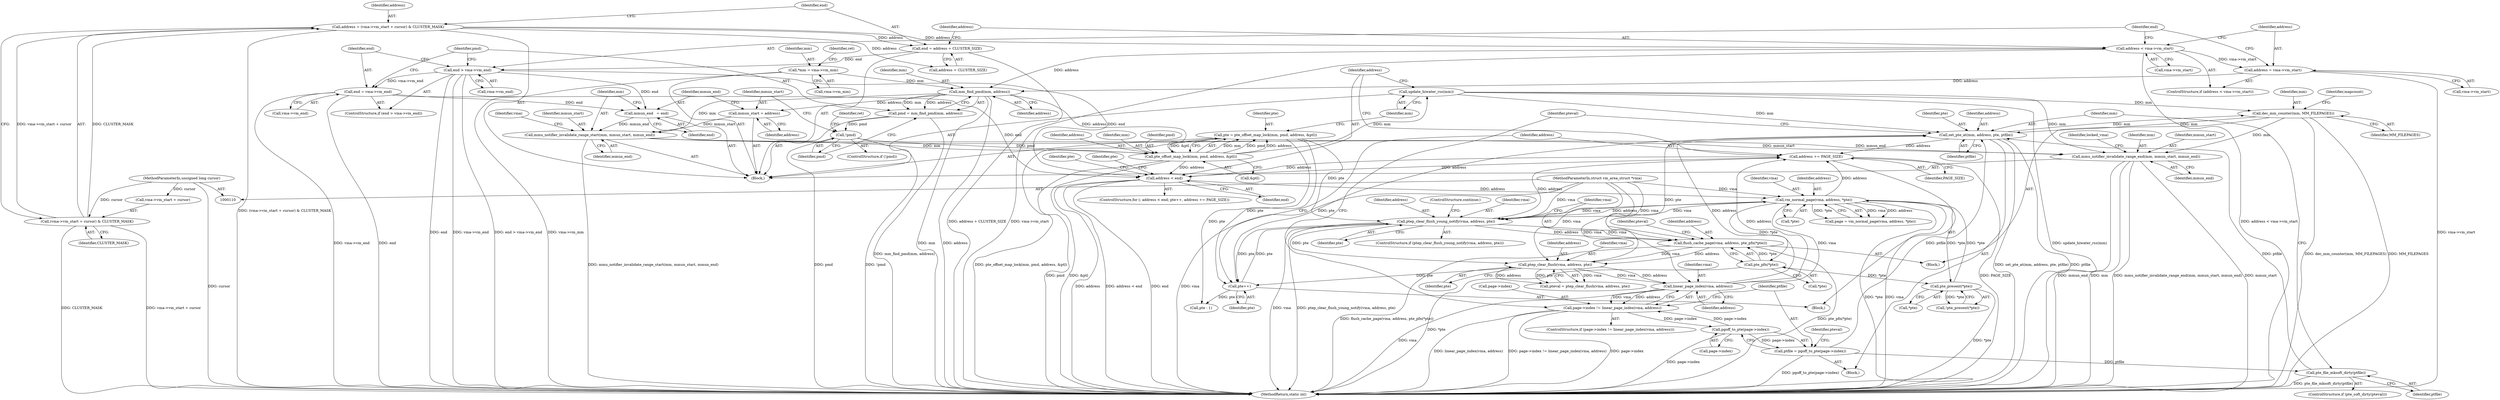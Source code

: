 digraph "0_linux_57e68e9cd65b4b8eb4045a1e0d0746458502554c_1@pointer" {
"1000338" [label="(Call,mmu_notifier_invalidate_range_end(mm, mmun_start, mmun_end))"];
"1000327" [label="(Call,dec_mm_counter(mm, MM_FILEPAGES))"];
"1000229" [label="(Call,update_hiwater_rss(mm))"];
"1000223" [label="(Call,pte_offset_map_lock(mm, pmd, address, &ptl))"];
"1000191" [label="(Call,mmu_notifier_invalidate_range_start(mm, mmun_start, mmun_end))"];
"1000177" [label="(Call,mm_find_pmd(mm, address))"];
"1000117" [label="(Call,*mm = vma->vm_mm)"];
"1000159" [label="(Call,address = vma->vm_start)"];
"1000154" [label="(Call,address < vma->vm_start)"];
"1000139" [label="(Call,address = (vma->vm_start + cursor) & CLUSTER_MASK)"];
"1000141" [label="(Call,(vma->vm_start + cursor) & CLUSTER_MASK)"];
"1000111" [label="(MethodParameterIn,unsigned long cursor)"];
"1000185" [label="(Call,mmun_start = address)"];
"1000188" [label="(Call,mmun_end   = end)"];
"1000165" [label="(Call,end > vma->vm_end)"];
"1000148" [label="(Call,end = address + CLUSTER_SIZE)"];
"1000170" [label="(Call,end = vma->vm_end)"];
"1000181" [label="(Call,!pmd)"];
"1000175" [label="(Call,pmd = mm_find_pmd(mm, address))"];
"1000313" [label="(Call,set_pte_at(mm, address, pte, ptfile))"];
"1000297" [label="(Call,linear_page_index(vma, address))"];
"1000288" [label="(Call,ptep_clear_flush(vma, address, pte))"];
"1000280" [label="(Call,flush_cache_page(vma, address, pte_pfn(*pte)))"];
"1000275" [label="(Call,ptep_clear_flush_young_notify(vma, address, pte))"];
"1000250" [label="(Call,vm_normal_page(vma, address, *pte))"];
"1000113" [label="(MethodParameterIn,struct vm_area_struct *vma)"];
"1000232" [label="(Call,address < end)"];
"1000238" [label="(Call,address += PAGE_SIZE)"];
"1000244" [label="(Call,pte_present(*pte))"];
"1000283" [label="(Call,pte_pfn(*pte))"];
"1000236" [label="(Call,pte++)"];
"1000221" [label="(Call,pte = pte_offset_map_lock(mm, pmd, address, &ptl))"];
"1000311" [label="(Call,pte_file_mksoft_dirty(ptfile))"];
"1000302" [label="(Call,ptfile = pgoff_to_pte(page->index))"];
"1000304" [label="(Call,pgoff_to_pte(page->index))"];
"1000293" [label="(Call,page->index != linear_page_index(vma, address))"];
"1000288" [label="(Call,ptep_clear_flush(vma, address, pte))"];
"1000231" [label="(ControlStructure,for (; address < end; pte++, address += PAGE_SIZE))"];
"1000200" [label="(Identifier,vma)"];
"1000180" [label="(ControlStructure,if (!pmd))"];
"1000226" [label="(Identifier,address)"];
"1000171" [label="(Identifier,end)"];
"1000232" [label="(Call,address < end)"];
"1000339" [label="(Identifier,mm)"];
"1000327" [label="(Call,dec_mm_counter(mm, MM_FILEPAGES))"];
"1000177" [label="(Call,mm_find_pmd(mm, address))"];
"1000241" [label="(Block,)"];
"1000191" [label="(Call,mmu_notifier_invalidate_range_start(mm, mmun_start, mmun_end))"];
"1000161" [label="(Call,vma->vm_start)"];
"1000243" [label="(Call,!pte_present(*pte))"];
"1000290" [label="(Identifier,address)"];
"1000298" [label="(Identifier,vma)"];
"1000224" [label="(Identifier,mm)"];
"1000253" [label="(Call,*pte)"];
"1000147" [label="(Identifier,CLUSTER_MASK)"];
"1000341" [label="(Identifier,mmun_end)"];
"1000117" [label="(Call,*mm = vma->vm_mm)"];
"1000282" [label="(Identifier,address)"];
"1000140" [label="(Identifier,address)"];
"1000292" [label="(ControlStructure,if (page->index != linear_page_index(vma, address)))"];
"1000284" [label="(Call,*pte)"];
"1000302" [label="(Call,ptfile = pgoff_to_pte(page->index))"];
"1000274" [label="(ControlStructure,if (ptep_clear_flush_young_notify(vma, address, pte)))"];
"1000156" [label="(Call,vma->vm_start)"];
"1000299" [label="(Identifier,address)"];
"1000279" [label="(ControlStructure,continue;)"];
"1000222" [label="(Identifier,pte)"];
"1000113" [label="(MethodParameterIn,struct vm_area_struct *vma)"];
"1000283" [label="(Call,pte_pfn(*pte))"];
"1000185" [label="(Call,mmun_start = address)"];
"1000227" [label="(Call,&ptl)"];
"1000245" [label="(Call,*pte)"];
"1000181" [label="(Call,!pmd)"];
"1000119" [label="(Call,vma->vm_mm)"];
"1000133" [label="(Identifier,ret)"];
"1000164" [label="(ControlStructure,if (end > vma->vm_end))"];
"1000154" [label="(Call,address < vma->vm_start)"];
"1000170" [label="(Call,end = vma->vm_end)"];
"1000246" [label="(Identifier,pte)"];
"1000291" [label="(Identifier,pte)"];
"1000187" [label="(Identifier,address)"];
"1000233" [label="(Identifier,address)"];
"1000192" [label="(Identifier,mm)"];
"1000244" [label="(Call,pte_present(*pte))"];
"1000139" [label="(Call,address = (vma->vm_start + cursor) & CLUSTER_MASK)"];
"1000308" [label="(ControlStructure,if (pte_soft_dirty(pteval)))"];
"1000276" [label="(Identifier,vma)"];
"1000190" [label="(Identifier,end)"];
"1000320" [label="(Identifier,pteval)"];
"1000149" [label="(Identifier,end)"];
"1000182" [label="(Identifier,pmd)"];
"1000172" [label="(Call,vma->vm_end)"];
"1000184" [label="(Identifier,ret)"];
"1000335" [label="(Identifier,pte)"];
"1000225" [label="(Identifier,pmd)"];
"1000223" [label="(Call,pte_offset_map_lock(mm, pmd, address, &ptl))"];
"1000304" [label="(Call,pgoff_to_pte(page->index))"];
"1000338" [label="(Call,mmu_notifier_invalidate_range_end(mm, mmun_start, mmun_end))"];
"1000281" [label="(Identifier,vma)"];
"1000329" [label="(Identifier,MM_FILEPAGES)"];
"1000278" [label="(Identifier,pte)"];
"1000332" [label="(Identifier,mapcount)"];
"1000153" [label="(ControlStructure,if (address < vma->vm_start))"];
"1000286" [label="(Call,pteval = ptep_clear_flush(vma, address, pte))"];
"1000159" [label="(Call,address = vma->vm_start)"];
"1000340" [label="(Identifier,mmun_start)"];
"1000311" [label="(Call,pte_file_mksoft_dirty(ptfile))"];
"1000167" [label="(Call,vma->vm_end)"];
"1000178" [label="(Identifier,mm)"];
"1000239" [label="(Identifier,address)"];
"1000166" [label="(Identifier,end)"];
"1000148" [label="(Call,end = address + CLUSTER_SIZE)"];
"1000186" [label="(Identifier,mmun_start)"];
"1000111" [label="(MethodParameterIn,unsigned long cursor)"];
"1000305" [label="(Call,page->index)"];
"1000236" [label="(Call,pte++)"];
"1000160" [label="(Identifier,address)"];
"1000250" [label="(Call,vm_normal_page(vma, address, *pte))"];
"1000297" [label="(Call,linear_page_index(vma, address))"];
"1000115" [label="(Block,)"];
"1000277" [label="(Identifier,address)"];
"1000252" [label="(Identifier,address)"];
"1000141" [label="(Call,(vma->vm_start + cursor) & CLUSTER_MASK)"];
"1000230" [label="(Identifier,mm)"];
"1000234" [label="(Identifier,end)"];
"1000303" [label="(Identifier,ptfile)"];
"1000150" [label="(Call,address + CLUSTER_SIZE)"];
"1000165" [label="(Call,end > vma->vm_end)"];
"1000312" [label="(Identifier,ptfile)"];
"1000317" [label="(Identifier,ptfile)"];
"1000194" [label="(Identifier,mmun_end)"];
"1000176" [label="(Identifier,pmd)"];
"1000229" [label="(Call,update_hiwater_rss(mm))"];
"1000179" [label="(Identifier,address)"];
"1000235" [label="(Block,)"];
"1000280" [label="(Call,flush_cache_page(vma, address, pte_pfn(*pte)))"];
"1000189" [label="(Identifier,mmun_end)"];
"1000155" [label="(Identifier,address)"];
"1000240" [label="(Identifier,PAGE_SIZE)"];
"1000221" [label="(Call,pte = pte_offset_map_lock(mm, pmd, address, &ptl))"];
"1000313" [label="(Call,set_pte_at(mm, address, pte, ptfile))"];
"1000287" [label="(Identifier,pteval)"];
"1000237" [label="(Identifier,pte)"];
"1000289" [label="(Identifier,vma)"];
"1000353" [label="(MethodReturn,static int)"];
"1000188" [label="(Call,mmun_end   = end)"];
"1000175" [label="(Call,pmd = mm_find_pmd(mm, address))"];
"1000315" [label="(Identifier,address)"];
"1000238" [label="(Call,address += PAGE_SIZE)"];
"1000142" [label="(Call,vma->vm_start + cursor)"];
"1000300" [label="(Block,)"];
"1000316" [label="(Identifier,pte)"];
"1000193" [label="(Identifier,mmun_start)"];
"1000343" [label="(Identifier,locked_vma)"];
"1000248" [label="(Call,page = vm_normal_page(vma, address, *pte))"];
"1000293" [label="(Call,page->index != linear_page_index(vma, address))"];
"1000294" [label="(Call,page->index)"];
"1000334" [label="(Call,pte - 1)"];
"1000275" [label="(Call,ptep_clear_flush_young_notify(vma, address, pte))"];
"1000251" [label="(Identifier,vma)"];
"1000328" [label="(Identifier,mm)"];
"1000314" [label="(Identifier,mm)"];
"1000310" [label="(Identifier,pteval)"];
"1000118" [label="(Identifier,mm)"];
"1000338" -> "1000115"  [label="AST: "];
"1000338" -> "1000341"  [label="CFG: "];
"1000339" -> "1000338"  [label="AST: "];
"1000340" -> "1000338"  [label="AST: "];
"1000341" -> "1000338"  [label="AST: "];
"1000343" -> "1000338"  [label="CFG: "];
"1000338" -> "1000353"  [label="DDG: mm"];
"1000338" -> "1000353"  [label="DDG: mmu_notifier_invalidate_range_end(mm, mmun_start, mmun_end)"];
"1000338" -> "1000353"  [label="DDG: mmun_start"];
"1000338" -> "1000353"  [label="DDG: mmun_end"];
"1000327" -> "1000338"  [label="DDG: mm"];
"1000229" -> "1000338"  [label="DDG: mm"];
"1000191" -> "1000338"  [label="DDG: mmun_start"];
"1000191" -> "1000338"  [label="DDG: mmun_end"];
"1000327" -> "1000241"  [label="AST: "];
"1000327" -> "1000329"  [label="CFG: "];
"1000328" -> "1000327"  [label="AST: "];
"1000329" -> "1000327"  [label="AST: "];
"1000332" -> "1000327"  [label="CFG: "];
"1000327" -> "1000353"  [label="DDG: MM_FILEPAGES"];
"1000327" -> "1000353"  [label="DDG: dec_mm_counter(mm, MM_FILEPAGES)"];
"1000327" -> "1000313"  [label="DDG: mm"];
"1000229" -> "1000327"  [label="DDG: mm"];
"1000313" -> "1000327"  [label="DDG: mm"];
"1000229" -> "1000115"  [label="AST: "];
"1000229" -> "1000230"  [label="CFG: "];
"1000230" -> "1000229"  [label="AST: "];
"1000233" -> "1000229"  [label="CFG: "];
"1000229" -> "1000353"  [label="DDG: update_hiwater_rss(mm)"];
"1000223" -> "1000229"  [label="DDG: mm"];
"1000229" -> "1000313"  [label="DDG: mm"];
"1000223" -> "1000221"  [label="AST: "];
"1000223" -> "1000227"  [label="CFG: "];
"1000224" -> "1000223"  [label="AST: "];
"1000225" -> "1000223"  [label="AST: "];
"1000226" -> "1000223"  [label="AST: "];
"1000227" -> "1000223"  [label="AST: "];
"1000221" -> "1000223"  [label="CFG: "];
"1000223" -> "1000353"  [label="DDG: pmd"];
"1000223" -> "1000353"  [label="DDG: &ptl"];
"1000223" -> "1000221"  [label="DDG: mm"];
"1000223" -> "1000221"  [label="DDG: pmd"];
"1000223" -> "1000221"  [label="DDG: address"];
"1000223" -> "1000221"  [label="DDG: &ptl"];
"1000191" -> "1000223"  [label="DDG: mm"];
"1000181" -> "1000223"  [label="DDG: pmd"];
"1000177" -> "1000223"  [label="DDG: address"];
"1000223" -> "1000232"  [label="DDG: address"];
"1000191" -> "1000115"  [label="AST: "];
"1000191" -> "1000194"  [label="CFG: "];
"1000192" -> "1000191"  [label="AST: "];
"1000193" -> "1000191"  [label="AST: "];
"1000194" -> "1000191"  [label="AST: "];
"1000200" -> "1000191"  [label="CFG: "];
"1000191" -> "1000353"  [label="DDG: mmu_notifier_invalidate_range_start(mm, mmun_start, mmun_end)"];
"1000177" -> "1000191"  [label="DDG: mm"];
"1000185" -> "1000191"  [label="DDG: mmun_start"];
"1000188" -> "1000191"  [label="DDG: mmun_end"];
"1000177" -> "1000175"  [label="AST: "];
"1000177" -> "1000179"  [label="CFG: "];
"1000178" -> "1000177"  [label="AST: "];
"1000179" -> "1000177"  [label="AST: "];
"1000175" -> "1000177"  [label="CFG: "];
"1000177" -> "1000353"  [label="DDG: mm"];
"1000177" -> "1000353"  [label="DDG: address"];
"1000177" -> "1000175"  [label="DDG: mm"];
"1000177" -> "1000175"  [label="DDG: address"];
"1000117" -> "1000177"  [label="DDG: mm"];
"1000159" -> "1000177"  [label="DDG: address"];
"1000154" -> "1000177"  [label="DDG: address"];
"1000177" -> "1000185"  [label="DDG: address"];
"1000117" -> "1000115"  [label="AST: "];
"1000117" -> "1000119"  [label="CFG: "];
"1000118" -> "1000117"  [label="AST: "];
"1000119" -> "1000117"  [label="AST: "];
"1000133" -> "1000117"  [label="CFG: "];
"1000117" -> "1000353"  [label="DDG: vma->vm_mm"];
"1000159" -> "1000153"  [label="AST: "];
"1000159" -> "1000161"  [label="CFG: "];
"1000160" -> "1000159"  [label="AST: "];
"1000161" -> "1000159"  [label="AST: "];
"1000166" -> "1000159"  [label="CFG: "];
"1000159" -> "1000353"  [label="DDG: vma->vm_start"];
"1000154" -> "1000159"  [label="DDG: vma->vm_start"];
"1000154" -> "1000153"  [label="AST: "];
"1000154" -> "1000156"  [label="CFG: "];
"1000155" -> "1000154"  [label="AST: "];
"1000156" -> "1000154"  [label="AST: "];
"1000160" -> "1000154"  [label="CFG: "];
"1000166" -> "1000154"  [label="CFG: "];
"1000154" -> "1000353"  [label="DDG: address < vma->vm_start"];
"1000154" -> "1000353"  [label="DDG: vma->vm_start"];
"1000139" -> "1000154"  [label="DDG: address"];
"1000139" -> "1000115"  [label="AST: "];
"1000139" -> "1000141"  [label="CFG: "];
"1000140" -> "1000139"  [label="AST: "];
"1000141" -> "1000139"  [label="AST: "];
"1000149" -> "1000139"  [label="CFG: "];
"1000139" -> "1000353"  [label="DDG: (vma->vm_start + cursor) & CLUSTER_MASK"];
"1000141" -> "1000139"  [label="DDG: vma->vm_start + cursor"];
"1000141" -> "1000139"  [label="DDG: CLUSTER_MASK"];
"1000139" -> "1000148"  [label="DDG: address"];
"1000139" -> "1000150"  [label="DDG: address"];
"1000141" -> "1000147"  [label="CFG: "];
"1000142" -> "1000141"  [label="AST: "];
"1000147" -> "1000141"  [label="AST: "];
"1000141" -> "1000353"  [label="DDG: vma->vm_start + cursor"];
"1000141" -> "1000353"  [label="DDG: CLUSTER_MASK"];
"1000111" -> "1000141"  [label="DDG: cursor"];
"1000111" -> "1000110"  [label="AST: "];
"1000111" -> "1000353"  [label="DDG: cursor"];
"1000111" -> "1000142"  [label="DDG: cursor"];
"1000185" -> "1000115"  [label="AST: "];
"1000185" -> "1000187"  [label="CFG: "];
"1000186" -> "1000185"  [label="AST: "];
"1000187" -> "1000185"  [label="AST: "];
"1000189" -> "1000185"  [label="CFG: "];
"1000188" -> "1000115"  [label="AST: "];
"1000188" -> "1000190"  [label="CFG: "];
"1000189" -> "1000188"  [label="AST: "];
"1000190" -> "1000188"  [label="AST: "];
"1000192" -> "1000188"  [label="CFG: "];
"1000165" -> "1000188"  [label="DDG: end"];
"1000170" -> "1000188"  [label="DDG: end"];
"1000165" -> "1000164"  [label="AST: "];
"1000165" -> "1000167"  [label="CFG: "];
"1000166" -> "1000165"  [label="AST: "];
"1000167" -> "1000165"  [label="AST: "];
"1000171" -> "1000165"  [label="CFG: "];
"1000176" -> "1000165"  [label="CFG: "];
"1000165" -> "1000353"  [label="DDG: end"];
"1000165" -> "1000353"  [label="DDG: vma->vm_end"];
"1000165" -> "1000353"  [label="DDG: end > vma->vm_end"];
"1000148" -> "1000165"  [label="DDG: end"];
"1000165" -> "1000170"  [label="DDG: vma->vm_end"];
"1000165" -> "1000232"  [label="DDG: end"];
"1000148" -> "1000115"  [label="AST: "];
"1000148" -> "1000150"  [label="CFG: "];
"1000149" -> "1000148"  [label="AST: "];
"1000150" -> "1000148"  [label="AST: "];
"1000155" -> "1000148"  [label="CFG: "];
"1000148" -> "1000353"  [label="DDG: address + CLUSTER_SIZE"];
"1000170" -> "1000164"  [label="AST: "];
"1000170" -> "1000172"  [label="CFG: "];
"1000171" -> "1000170"  [label="AST: "];
"1000172" -> "1000170"  [label="AST: "];
"1000176" -> "1000170"  [label="CFG: "];
"1000170" -> "1000353"  [label="DDG: vma->vm_end"];
"1000170" -> "1000353"  [label="DDG: end"];
"1000170" -> "1000232"  [label="DDG: end"];
"1000181" -> "1000180"  [label="AST: "];
"1000181" -> "1000182"  [label="CFG: "];
"1000182" -> "1000181"  [label="AST: "];
"1000184" -> "1000181"  [label="CFG: "];
"1000186" -> "1000181"  [label="CFG: "];
"1000181" -> "1000353"  [label="DDG: !pmd"];
"1000181" -> "1000353"  [label="DDG: pmd"];
"1000175" -> "1000181"  [label="DDG: pmd"];
"1000175" -> "1000115"  [label="AST: "];
"1000176" -> "1000175"  [label="AST: "];
"1000182" -> "1000175"  [label="CFG: "];
"1000175" -> "1000353"  [label="DDG: mm_find_pmd(mm, address)"];
"1000313" -> "1000300"  [label="AST: "];
"1000313" -> "1000317"  [label="CFG: "];
"1000314" -> "1000313"  [label="AST: "];
"1000315" -> "1000313"  [label="AST: "];
"1000316" -> "1000313"  [label="AST: "];
"1000317" -> "1000313"  [label="AST: "];
"1000320" -> "1000313"  [label="CFG: "];
"1000313" -> "1000353"  [label="DDG: set_pte_at(mm, address, pte, ptfile)"];
"1000313" -> "1000353"  [label="DDG: ptfile"];
"1000313" -> "1000236"  [label="DDG: pte"];
"1000313" -> "1000238"  [label="DDG: address"];
"1000297" -> "1000313"  [label="DDG: address"];
"1000288" -> "1000313"  [label="DDG: pte"];
"1000311" -> "1000313"  [label="DDG: ptfile"];
"1000302" -> "1000313"  [label="DDG: ptfile"];
"1000297" -> "1000293"  [label="AST: "];
"1000297" -> "1000299"  [label="CFG: "];
"1000298" -> "1000297"  [label="AST: "];
"1000299" -> "1000297"  [label="AST: "];
"1000293" -> "1000297"  [label="CFG: "];
"1000297" -> "1000353"  [label="DDG: vma"];
"1000297" -> "1000238"  [label="DDG: address"];
"1000297" -> "1000250"  [label="DDG: vma"];
"1000297" -> "1000293"  [label="DDG: vma"];
"1000297" -> "1000293"  [label="DDG: address"];
"1000288" -> "1000297"  [label="DDG: vma"];
"1000288" -> "1000297"  [label="DDG: address"];
"1000113" -> "1000297"  [label="DDG: vma"];
"1000288" -> "1000286"  [label="AST: "];
"1000288" -> "1000291"  [label="CFG: "];
"1000289" -> "1000288"  [label="AST: "];
"1000290" -> "1000288"  [label="AST: "];
"1000291" -> "1000288"  [label="AST: "];
"1000286" -> "1000288"  [label="CFG: "];
"1000288" -> "1000236"  [label="DDG: pte"];
"1000288" -> "1000286"  [label="DDG: vma"];
"1000288" -> "1000286"  [label="DDG: address"];
"1000288" -> "1000286"  [label="DDG: pte"];
"1000280" -> "1000288"  [label="DDG: vma"];
"1000280" -> "1000288"  [label="DDG: address"];
"1000113" -> "1000288"  [label="DDG: vma"];
"1000275" -> "1000288"  [label="DDG: pte"];
"1000280" -> "1000241"  [label="AST: "];
"1000280" -> "1000283"  [label="CFG: "];
"1000281" -> "1000280"  [label="AST: "];
"1000282" -> "1000280"  [label="AST: "];
"1000283" -> "1000280"  [label="AST: "];
"1000287" -> "1000280"  [label="CFG: "];
"1000280" -> "1000353"  [label="DDG: flush_cache_page(vma, address, pte_pfn(*pte))"];
"1000280" -> "1000353"  [label="DDG: pte_pfn(*pte)"];
"1000275" -> "1000280"  [label="DDG: vma"];
"1000275" -> "1000280"  [label="DDG: address"];
"1000113" -> "1000280"  [label="DDG: vma"];
"1000283" -> "1000280"  [label="DDG: *pte"];
"1000275" -> "1000274"  [label="AST: "];
"1000275" -> "1000278"  [label="CFG: "];
"1000276" -> "1000275"  [label="AST: "];
"1000277" -> "1000275"  [label="AST: "];
"1000278" -> "1000275"  [label="AST: "];
"1000279" -> "1000275"  [label="CFG: "];
"1000281" -> "1000275"  [label="CFG: "];
"1000275" -> "1000353"  [label="DDG: ptep_clear_flush_young_notify(vma, address, pte)"];
"1000275" -> "1000353"  [label="DDG: vma"];
"1000275" -> "1000236"  [label="DDG: pte"];
"1000275" -> "1000238"  [label="DDG: address"];
"1000275" -> "1000250"  [label="DDG: vma"];
"1000250" -> "1000275"  [label="DDG: vma"];
"1000250" -> "1000275"  [label="DDG: address"];
"1000113" -> "1000275"  [label="DDG: vma"];
"1000236" -> "1000275"  [label="DDG: pte"];
"1000221" -> "1000275"  [label="DDG: pte"];
"1000250" -> "1000248"  [label="AST: "];
"1000250" -> "1000253"  [label="CFG: "];
"1000251" -> "1000250"  [label="AST: "];
"1000252" -> "1000250"  [label="AST: "];
"1000253" -> "1000250"  [label="AST: "];
"1000248" -> "1000250"  [label="CFG: "];
"1000250" -> "1000353"  [label="DDG: vma"];
"1000250" -> "1000353"  [label="DDG: *pte"];
"1000250" -> "1000238"  [label="DDG: address"];
"1000250" -> "1000244"  [label="DDG: *pte"];
"1000250" -> "1000248"  [label="DDG: vma"];
"1000250" -> "1000248"  [label="DDG: address"];
"1000250" -> "1000248"  [label="DDG: *pte"];
"1000113" -> "1000250"  [label="DDG: vma"];
"1000232" -> "1000250"  [label="DDG: address"];
"1000244" -> "1000250"  [label="DDG: *pte"];
"1000250" -> "1000283"  [label="DDG: *pte"];
"1000113" -> "1000110"  [label="AST: "];
"1000113" -> "1000353"  [label="DDG: vma"];
"1000232" -> "1000231"  [label="AST: "];
"1000232" -> "1000234"  [label="CFG: "];
"1000233" -> "1000232"  [label="AST: "];
"1000234" -> "1000232"  [label="AST: "];
"1000246" -> "1000232"  [label="CFG: "];
"1000335" -> "1000232"  [label="CFG: "];
"1000232" -> "1000353"  [label="DDG: address"];
"1000232" -> "1000353"  [label="DDG: address < end"];
"1000232" -> "1000353"  [label="DDG: end"];
"1000238" -> "1000232"  [label="DDG: address"];
"1000232" -> "1000238"  [label="DDG: address"];
"1000238" -> "1000235"  [label="AST: "];
"1000238" -> "1000240"  [label="CFG: "];
"1000239" -> "1000238"  [label="AST: "];
"1000240" -> "1000238"  [label="AST: "];
"1000233" -> "1000238"  [label="CFG: "];
"1000238" -> "1000353"  [label="DDG: PAGE_SIZE"];
"1000244" -> "1000243"  [label="AST: "];
"1000244" -> "1000245"  [label="CFG: "];
"1000245" -> "1000244"  [label="AST: "];
"1000243" -> "1000244"  [label="CFG: "];
"1000244" -> "1000353"  [label="DDG: *pte"];
"1000244" -> "1000243"  [label="DDG: *pte"];
"1000283" -> "1000244"  [label="DDG: *pte"];
"1000283" -> "1000284"  [label="CFG: "];
"1000284" -> "1000283"  [label="AST: "];
"1000283" -> "1000353"  [label="DDG: *pte"];
"1000236" -> "1000235"  [label="AST: "];
"1000236" -> "1000237"  [label="CFG: "];
"1000237" -> "1000236"  [label="AST: "];
"1000239" -> "1000236"  [label="CFG: "];
"1000221" -> "1000236"  [label="DDG: pte"];
"1000236" -> "1000334"  [label="DDG: pte"];
"1000221" -> "1000115"  [label="AST: "];
"1000222" -> "1000221"  [label="AST: "];
"1000230" -> "1000221"  [label="CFG: "];
"1000221" -> "1000353"  [label="DDG: pte_offset_map_lock(mm, pmd, address, &ptl)"];
"1000221" -> "1000334"  [label="DDG: pte"];
"1000311" -> "1000308"  [label="AST: "];
"1000311" -> "1000312"  [label="CFG: "];
"1000312" -> "1000311"  [label="AST: "];
"1000314" -> "1000311"  [label="CFG: "];
"1000311" -> "1000353"  [label="DDG: pte_file_mksoft_dirty(ptfile)"];
"1000302" -> "1000311"  [label="DDG: ptfile"];
"1000302" -> "1000300"  [label="AST: "];
"1000302" -> "1000304"  [label="CFG: "];
"1000303" -> "1000302"  [label="AST: "];
"1000304" -> "1000302"  [label="AST: "];
"1000310" -> "1000302"  [label="CFG: "];
"1000302" -> "1000353"  [label="DDG: pgoff_to_pte(page->index)"];
"1000304" -> "1000302"  [label="DDG: page->index"];
"1000304" -> "1000305"  [label="CFG: "];
"1000305" -> "1000304"  [label="AST: "];
"1000304" -> "1000353"  [label="DDG: page->index"];
"1000304" -> "1000293"  [label="DDG: page->index"];
"1000293" -> "1000304"  [label="DDG: page->index"];
"1000293" -> "1000292"  [label="AST: "];
"1000294" -> "1000293"  [label="AST: "];
"1000303" -> "1000293"  [label="CFG: "];
"1000320" -> "1000293"  [label="CFG: "];
"1000293" -> "1000353"  [label="DDG: page->index != linear_page_index(vma, address)"];
"1000293" -> "1000353"  [label="DDG: page->index"];
"1000293" -> "1000353"  [label="DDG: linear_page_index(vma, address)"];
}
